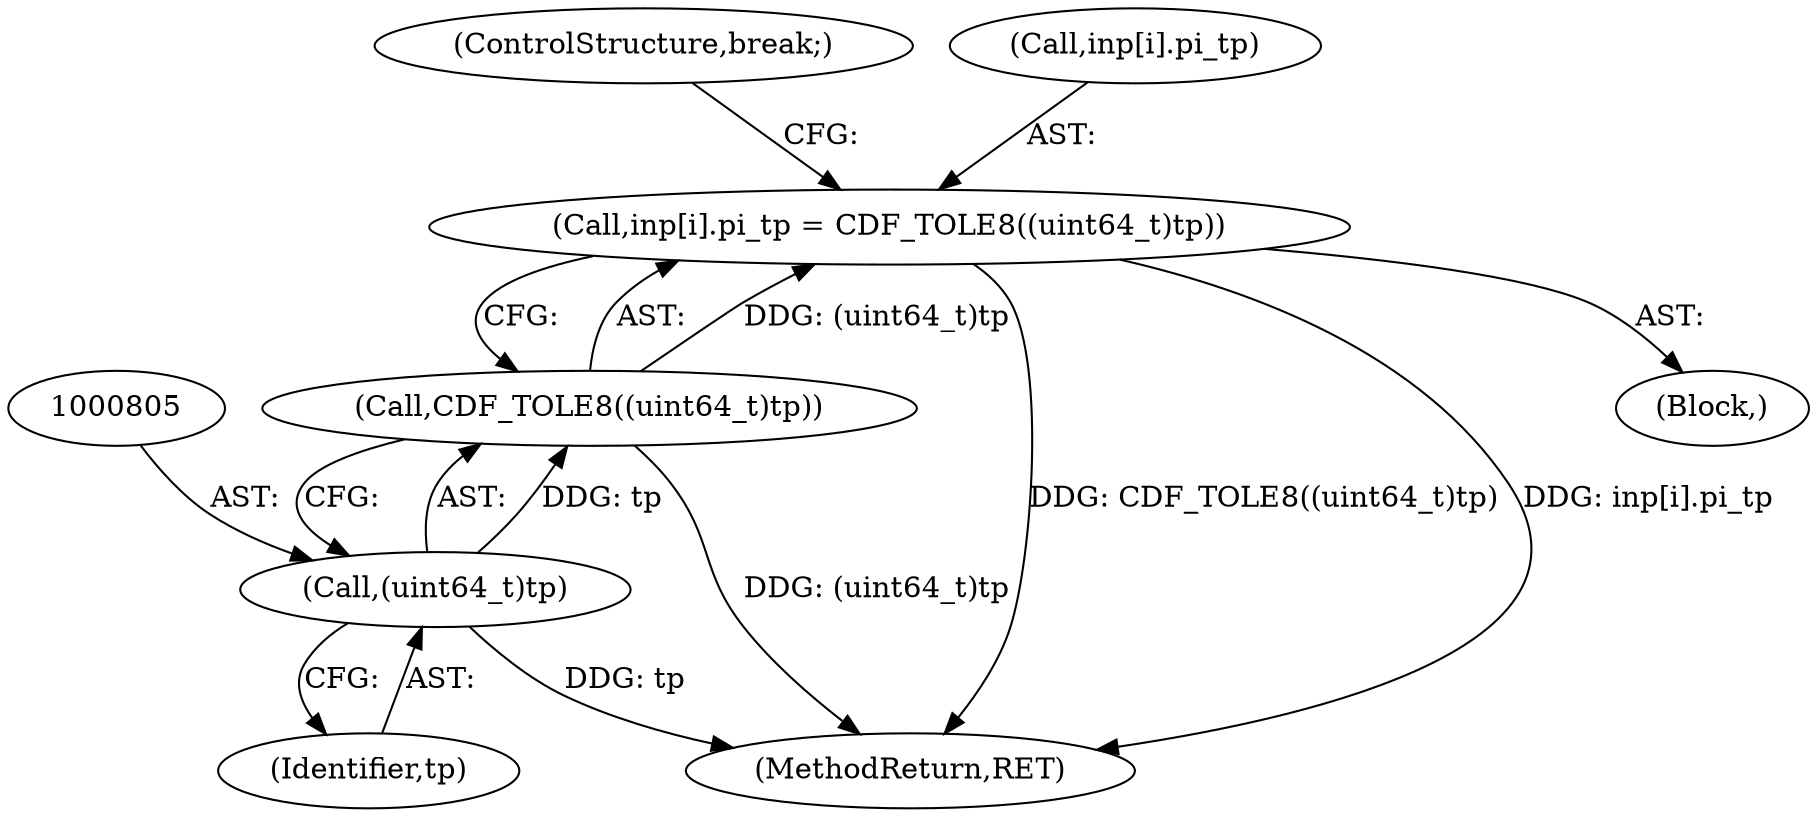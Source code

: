 digraph "0_file_1aec04dbf8a24b8a6ba64c4f74efa0628e36db0b@array" {
"1000797" [label="(Call,inp[i].pi_tp = CDF_TOLE8((uint64_t)tp))"];
"1000803" [label="(Call,CDF_TOLE8((uint64_t)tp))"];
"1000804" [label="(Call,(uint64_t)tp)"];
"1000806" [label="(Identifier,tp)"];
"1000839" [label="(MethodReturn,RET)"];
"1000393" [label="(Block,)"];
"1000797" [label="(Call,inp[i].pi_tp = CDF_TOLE8((uint64_t)tp))"];
"1000804" [label="(Call,(uint64_t)tp)"];
"1000803" [label="(Call,CDF_TOLE8((uint64_t)tp))"];
"1000807" [label="(ControlStructure,break;)"];
"1000798" [label="(Call,inp[i].pi_tp)"];
"1000797" -> "1000393"  [label="AST: "];
"1000797" -> "1000803"  [label="CFG: "];
"1000798" -> "1000797"  [label="AST: "];
"1000803" -> "1000797"  [label="AST: "];
"1000807" -> "1000797"  [label="CFG: "];
"1000797" -> "1000839"  [label="DDG: CDF_TOLE8((uint64_t)tp)"];
"1000797" -> "1000839"  [label="DDG: inp[i].pi_tp"];
"1000803" -> "1000797"  [label="DDG: (uint64_t)tp"];
"1000803" -> "1000804"  [label="CFG: "];
"1000804" -> "1000803"  [label="AST: "];
"1000803" -> "1000839"  [label="DDG: (uint64_t)tp"];
"1000804" -> "1000803"  [label="DDG: tp"];
"1000804" -> "1000806"  [label="CFG: "];
"1000805" -> "1000804"  [label="AST: "];
"1000806" -> "1000804"  [label="AST: "];
"1000804" -> "1000839"  [label="DDG: tp"];
}
